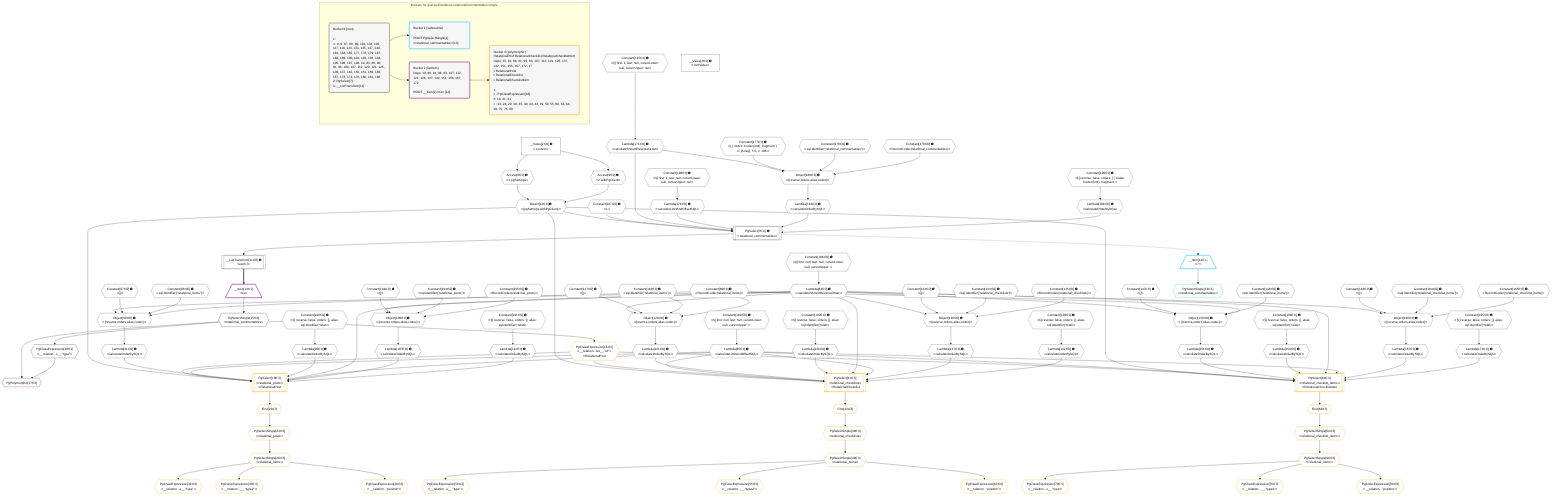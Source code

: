 %%{init: {'themeVariables': { 'fontSize': '12px'}}}%%
graph TD
    classDef path fill:#eee,stroke:#000,color:#000
    classDef plan fill:#fff,stroke-width:1px,color:#000
    classDef itemplan fill:#fff,stroke-width:2px,color:#000
    classDef unbatchedplan fill:#dff,stroke-width:1px,color:#000
    classDef sideeffectplan fill:#fcc,stroke-width:2px,color:#000
    classDef bucket fill:#f6f6f6,color:#000,stroke-width:2px,text-align:left


    %% plan dependencies
    PgSelect7[["PgSelect[7∈0] ➊<br />ᐸrelational_commentablesᐳ"]]:::plan
    Object10{{"Object[10∈0] ➊<br />ᐸ{pgSettings,withPgClient}ᐳ"}}:::plan
    Constant187{{"Constant[187∈0] ➊<br />ᐸ1ᐳ"}}:::plan
    Lambda174{{"Lambda[174∈0] ➊<br />ᐸcalculateShouldReverseOrderᐳ"}}:::plan
    Lambda176{{"Lambda[176∈0] ➊<br />ᐸcalculateLimitAndOffsetSQLᐳ"}}:::plan
    Lambda181{{"Lambda[181∈0] ➊<br />ᐸcalculateOrderBySQLᐳ"}}:::plan
    Lambda186{{"Lambda[186∈0] ➊<br />ᐸcalculateOrderBySQLᐳ"}}:::plan
    Object10 & Constant187 & Lambda174 & Lambda176 & Lambda181 & Lambda186 --> PgSelect7
    Object90{{"Object[90∈0] ➊<br />ᐸ{reverse,orders,alias,codec}ᐳ"}}:::plan
    Lambda83{{"Lambda[83∈0] ➊<br />ᐸcalculateShouldReverseOrderᐳ"}}:::plan
    Constant87{{"Constant[87∈0] ➊<br />ᐸ[]ᐳ"}}:::plan
    Constant88{{"Constant[88∈0] ➊<br />ᐸsql.identifier(”relational_items”)ᐳ"}}:::plan
    Constant89{{"Constant[89∈0] ➊<br />ᐸRecordCodec(relational_items)ᐳ"}}:::plan
    Lambda83 & Constant87 & Constant88 & Constant89 --> Object90
    Object106{{"Object[106∈0] ➊<br />ᐸ{reverse,orders,alias,codec}ᐳ"}}:::plan
    Constant103{{"Constant[103∈0] ➊<br />ᐸ[]ᐳ"}}:::plan
    Constant104{{"Constant[104∈0] ➊<br />ᐸsql.identifier(”relational_posts”)ᐳ"}}:::plan
    Constant105{{"Constant[105∈0] ➊<br />ᐸRecordCodec(relational_posts)ᐳ"}}:::plan
    Lambda83 & Constant103 & Constant104 & Constant105 --> Object106
    Object120{{"Object[120∈0] ➊<br />ᐸ{reverse,orders,alias,codec}ᐳ"}}:::plan
    Constant117{{"Constant[117∈0] ➊<br />ᐸ[]ᐳ"}}:::plan
    Constant118{{"Constant[118∈0] ➊<br />ᐸsql.identifier(”relational_items”)ᐳ"}}:::plan
    Lambda83 & Constant117 & Constant118 & Constant89 --> Object120
    Object136{{"Object[136∈0] ➊<br />ᐸ{reverse,orders,alias,codec}ᐳ"}}:::plan
    Constant133{{"Constant[133∈0] ➊<br />ᐸ[]ᐳ"}}:::plan
    Constant134{{"Constant[134∈0] ➊<br />ᐸsql.identifier(”relational_checklists”)ᐳ"}}:::plan
    Constant135{{"Constant[135∈0] ➊<br />ᐸRecordCodec(relational_checklists)ᐳ"}}:::plan
    Lambda83 & Constant133 & Constant134 & Constant135 --> Object136
    Object150{{"Object[150∈0] ➊<br />ᐸ{reverse,orders,alias,codec}ᐳ"}}:::plan
    Constant147{{"Constant[147∈0] ➊<br />ᐸ[]ᐳ"}}:::plan
    Constant148{{"Constant[148∈0] ➊<br />ᐸsql.identifier(”relational_items”)ᐳ"}}:::plan
    Lambda83 & Constant147 & Constant148 & Constant89 --> Object150
    Object166{{"Object[166∈0] ➊<br />ᐸ{reverse,orders,alias,codec}ᐳ"}}:::plan
    Constant163{{"Constant[163∈0] ➊<br />ᐸ[]ᐳ"}}:::plan
    Constant164{{"Constant[164∈0] ➊<br />ᐸsql.identifier(”relational_checklist_items”)ᐳ"}}:::plan
    Constant165{{"Constant[165∈0] ➊<br />ᐸRecordCodec(relational_checklist_items)ᐳ"}}:::plan
    Lambda83 & Constant163 & Constant164 & Constant165 --> Object166
    Object180{{"Object[180∈0] ➊<br />ᐸ{reverse,orders,alias,codec}ᐳ"}}:::plan
    Constant177{{"Constant[177∈0] ➊<br />ᐸ[ { codec: Codec(int4), fragment: { n: [Array], f: 0, c: 198ᐳ"}}:::plan
    Constant178{{"Constant[178∈0] ➊<br />ᐸsql.identifier(”relational_commentables”)ᐳ"}}:::plan
    Constant179{{"Constant[179∈0] ➊<br />ᐸRecordCodec(relational_commentables)ᐳ"}}:::plan
    Lambda174 & Constant177 & Constant178 & Constant179 --> Object180
    Access8{{"Access[8∈0] ➊<br />ᐸ2.pgSettingsᐳ"}}:::plan
    Access9{{"Access[9∈0] ➊<br />ᐸ2.withPgClientᐳ"}}:::plan
    Access8 & Access9 --> Object10
    __Value2["__Value[2∈0] ➊<br />ᐸcontextᐳ"]:::plan
    __Value2 --> Access8
    __Value2 --> Access9
    __ListTransform11[["__ListTransform[11∈0] ➊<br />ᐸeach:7ᐳ"]]:::plan
    PgSelect7 --> __ListTransform11
    Constant188{{"Constant[188∈0] ➊<br />ᐸ§{ first: null, last: null, cursorLower: null, cursorUpper: ᐳ"}}:::plan
    Constant188 --> Lambda83
    Lambda86{{"Lambda[86∈0] ➊<br />ᐸcalculateLimitAndOffsetSQLᐳ"}}:::plan
    Constant189{{"Constant[189∈0] ➊<br />ᐸ§{ first: null, last: null, cursorLower: null, cursorUpper: ᐳ"}}:::plan
    Constant189 --> Lambda86
    Lambda91{{"Lambda[91∈0] ➊<br />ᐸcalculateOrderBySQLᐳ"}}:::plan
    Object90 --> Lambda91
    Lambda96{{"Lambda[96∈0] ➊<br />ᐸcalculateOrderBySQLᐳ"}}:::plan
    Constant190{{"Constant[190∈0] ➊<br />ᐸ§{ reverse: false, orders: [], alias: sql.identifier(”relatiᐳ"}}:::plan
    Constant190 --> Lambda96
    Lambda107{{"Lambda[107∈0] ➊<br />ᐸcalculateOrderBySQLᐳ"}}:::plan
    Object106 --> Lambda107
    Lambda112{{"Lambda[112∈0] ➊<br />ᐸcalculateOrderBySQLᐳ"}}:::plan
    Constant191{{"Constant[191∈0] ➊<br />ᐸ§{ reverse: false, orders: [], alias: sql.identifier(”relatiᐳ"}}:::plan
    Constant191 --> Lambda112
    Lambda121{{"Lambda[121∈0] ➊<br />ᐸcalculateOrderBySQLᐳ"}}:::plan
    Object120 --> Lambda121
    Lambda126{{"Lambda[126∈0] ➊<br />ᐸcalculateOrderBySQLᐳ"}}:::plan
    Constant192{{"Constant[192∈0] ➊<br />ᐸ§{ reverse: false, orders: [], alias: sql.identifier(”relatiᐳ"}}:::plan
    Constant192 --> Lambda126
    Lambda137{{"Lambda[137∈0] ➊<br />ᐸcalculateOrderBySQLᐳ"}}:::plan
    Object136 --> Lambda137
    Lambda142{{"Lambda[142∈0] ➊<br />ᐸcalculateOrderBySQLᐳ"}}:::plan
    Constant193{{"Constant[193∈0] ➊<br />ᐸ§{ reverse: false, orders: [], alias: sql.identifier(”relatiᐳ"}}:::plan
    Constant193 --> Lambda142
    Lambda151{{"Lambda[151∈0] ➊<br />ᐸcalculateOrderBySQLᐳ"}}:::plan
    Object150 --> Lambda151
    Lambda156{{"Lambda[156∈0] ➊<br />ᐸcalculateOrderBySQLᐳ"}}:::plan
    Constant194{{"Constant[194∈0] ➊<br />ᐸ§{ reverse: false, orders: [], alias: sql.identifier(”relatiᐳ"}}:::plan
    Constant194 --> Lambda156
    Lambda167{{"Lambda[167∈0] ➊<br />ᐸcalculateOrderBySQLᐳ"}}:::plan
    Object166 --> Lambda167
    Lambda172{{"Lambda[172∈0] ➊<br />ᐸcalculateOrderBySQLᐳ"}}:::plan
    Constant195{{"Constant[195∈0] ➊<br />ᐸ§{ reverse: false, orders: [], alias: sql.identifier(”relatiᐳ"}}:::plan
    Constant195 --> Lambda172
    Constant197{{"Constant[197∈0] ➊<br />ᐸ§{ first: 1, last: null, cursorLower: null, cursorUpper: nulᐳ"}}:::plan
    Constant197 --> Lambda174
    Constant198{{"Constant[198∈0] ➊<br />ᐸ§{ first: 1, last: null, cursorLower: null, cursorUpper: nulᐳ"}}:::plan
    Constant198 --> Lambda176
    Object180 --> Lambda181
    Constant196{{"Constant[196∈0] ➊<br />ᐸ§{ reverse: false, orders: [ { codec: Codec(int4), fragment:ᐳ"}}:::plan
    Constant196 --> Lambda186
    __Value4["__Value[4∈0] ➊<br />ᐸrootValueᐳ"]:::plan
    __Item12[/"__Item[12∈1]<br />ᐸ7ᐳ"\]:::itemplan
    PgSelect7 -.-> __Item12
    PgSelectSingle13{{"PgSelectSingle[13∈1]<br />ᐸrelational_commentablesᐳ"}}:::plan
    __Item12 --> PgSelectSingle13
    PgPolymorphic17{{"PgPolymorphic[17∈2]"}}:::plan
    PgSelectSingle15{{"PgSelectSingle[15∈2]<br />ᐸrelational_commentablesᐳ"}}:::plan
    PgClassExpression16{{"PgClassExpression[16∈2]<br />ᐸ__relation...s__.”type”ᐳ"}}:::plan
    PgSelectSingle15 & PgClassExpression16 --> PgPolymorphic17
    __Item14[/"__Item[14∈2]<br />ᐸ11ᐳ"\]:::itemplan
    __ListTransform11 ==> __Item14
    __Item14 --> PgSelectSingle15
    PgSelectSingle15 --> PgClassExpression16
    PgSelect19[["PgSelect[19∈3]<br />ᐸrelational_postsᐳ<br />ᐳRelationalPost"]]:::plan
    PgClassExpression18{{"PgClassExpression[18∈3]<br />ᐸ__relation...les__.”id”ᐳ<br />ᐳRelationalPost"}}:::plan
    Object10 & PgClassExpression18 & Lambda86 & Lambda91 & Lambda96 & Lambda83 & Lambda86 & Lambda107 & Lambda112 --> PgSelect19
    PgSelect41[["PgSelect[41∈3]<br />ᐸrelational_checklistsᐳ<br />ᐳRelationalChecklist"]]:::plan
    Object10 & PgClassExpression18 & Lambda86 & Lambda121 & Lambda126 & Lambda83 & Lambda86 & Lambda137 & Lambda142 --> PgSelect41
    PgSelect61[["PgSelect[61∈3]<br />ᐸrelational_checklist_itemsᐳ<br />ᐳRelationalChecklistItem"]]:::plan
    Object10 & PgClassExpression18 & Lambda86 & Lambda151 & Lambda156 & Lambda83 & Lambda86 & Lambda167 & Lambda172 --> PgSelect61
    PgSelectSingle15 --> PgClassExpression18
    First23{{"First[23∈3]"}}:::plan
    PgSelect19 --> First23
    PgSelectSingle24{{"PgSelectSingle[24∈3]<br />ᐸrelational_postsᐳ"}}:::plan
    First23 --> PgSelectSingle24
    PgSelectSingle29{{"PgSelectSingle[29∈3]<br />ᐸrelational_itemsᐳ"}}:::plan
    PgSelectSingle24 --> PgSelectSingle29
    PgClassExpression30{{"PgClassExpression[30∈3]<br />ᐸ__relation...s__.”type”ᐳ"}}:::plan
    PgSelectSingle29 --> PgClassExpression30
    PgClassExpression35{{"PgClassExpression[35∈3]<br />ᐸ__relation...__.”type2”ᐳ"}}:::plan
    PgSelectSingle29 --> PgClassExpression35
    PgClassExpression40{{"PgClassExpression[40∈3]<br />ᐸ__relation...”position”ᐳ"}}:::plan
    PgSelectSingle29 --> PgClassExpression40
    First43{{"First[43∈3]"}}:::plan
    PgSelect41 --> First43
    PgSelectSingle44{{"PgSelectSingle[44∈3]<br />ᐸrelational_checklistsᐳ"}}:::plan
    First43 --> PgSelectSingle44
    PgSelectSingle49{{"PgSelectSingle[49∈3]<br />ᐸrelational_itemsᐳ"}}:::plan
    PgSelectSingle44 --> PgSelectSingle49
    PgClassExpression50{{"PgClassExpression[50∈3]<br />ᐸ__relation...s__.”type”ᐳ"}}:::plan
    PgSelectSingle49 --> PgClassExpression50
    PgClassExpression55{{"PgClassExpression[55∈3]<br />ᐸ__relation...__.”type2”ᐳ"}}:::plan
    PgSelectSingle49 --> PgClassExpression55
    PgClassExpression60{{"PgClassExpression[60∈3]<br />ᐸ__relation...”position”ᐳ"}}:::plan
    PgSelectSingle49 --> PgClassExpression60
    First63{{"First[63∈3]"}}:::plan
    PgSelect61 --> First63
    PgSelectSingle64{{"PgSelectSingle[64∈3]<br />ᐸrelational_checklist_itemsᐳ"}}:::plan
    First63 --> PgSelectSingle64
    PgSelectSingle69{{"PgSelectSingle[69∈3]<br />ᐸrelational_itemsᐳ"}}:::plan
    PgSelectSingle64 --> PgSelectSingle69
    PgClassExpression70{{"PgClassExpression[70∈3]<br />ᐸ__relation...s__.”type”ᐳ"}}:::plan
    PgSelectSingle69 --> PgClassExpression70
    PgClassExpression75{{"PgClassExpression[75∈3]<br />ᐸ__relation...__.”type2”ᐳ"}}:::plan
    PgSelectSingle69 --> PgClassExpression75
    PgClassExpression80{{"PgClassExpression[80∈3]<br />ᐸ__relation...”position”ᐳ"}}:::plan
    PgSelectSingle69 --> PgClassExpression80

    %% define steps

    subgraph "Buckets for queries/interfaces-relational/commentables-simple"
    Bucket0("Bucket 0 (root)<br /><br />1: <br />ᐳ: 8, 9, 87, 88, 89, 103, 104, 105, 117, 118, 133, 134, 135, 147, 148, 163, 164, 165, 177, 178, 179, 187, 188, 189, 190, 191, 192, 193, 194, 195, 196, 197, 198, 10, 83, 86, 90, 91, 96, 106, 107, 112, 120, 121, 126, 136, 137, 142, 150, 151, 156, 166, 167, 172, 174, 176, 180, 181, 186<br />2: PgSelect[7]<br />3: __ListTransform[11]"):::bucket
    classDef bucket0 stroke:#696969
    class Bucket0,__Value2,__Value4,PgSelect7,Access8,Access9,Object10,__ListTransform11,Lambda83,Lambda86,Constant87,Constant88,Constant89,Object90,Lambda91,Lambda96,Constant103,Constant104,Constant105,Object106,Lambda107,Lambda112,Constant117,Constant118,Object120,Lambda121,Lambda126,Constant133,Constant134,Constant135,Object136,Lambda137,Lambda142,Constant147,Constant148,Object150,Lambda151,Lambda156,Constant163,Constant164,Constant165,Object166,Lambda167,Lambda172,Lambda174,Lambda176,Constant177,Constant178,Constant179,Object180,Lambda181,Lambda186,Constant187,Constant188,Constant189,Constant190,Constant191,Constant192,Constant193,Constant194,Constant195,Constant196,Constant197,Constant198 bucket0
    Bucket1("Bucket 1 (subroutine)<br /><br />ROOT PgSelectSingle{1}ᐸrelational_commentablesᐳ[13]"):::bucket
    classDef bucket1 stroke:#00bfff
    class Bucket1,__Item12,PgSelectSingle13 bucket1
    Bucket2("Bucket 2 (listItem)<br />Deps: 10, 86, 91, 96, 83, 107, 112, 121, 126, 137, 142, 151, 156, 167, 172<br /><br />ROOT __Item{2}ᐸ11ᐳ[14]"):::bucket
    classDef bucket2 stroke:#7f007f
    class Bucket2,__Item14,PgSelectSingle15,PgClassExpression16,PgPolymorphic17 bucket2
    Bucket3("Bucket 3 (polymorphic)<br />RelationalPost,RelationalChecklist,RelationalChecklistItem<br />Deps: 15, 10, 86, 91, 96, 83, 107, 112, 121, 126, 137, 142, 151, 156, 167, 172, 17<br />ᐳRelationalPost<br />ᐳRelationalChecklist<br />ᐳRelationalChecklistItem<br /><br />1: <br />ᐳ: PgClassExpression[18]<br />2: 19, 41, 61<br />ᐳ: 23, 24, 29, 30, 35, 40, 43, 44, 49, 50, 55, 60, 63, 64, 69, 70, 75, 80"):::bucket
    classDef bucket3 stroke:#ffa500
    class Bucket3,PgClassExpression18,PgSelect19,First23,PgSelectSingle24,PgSelectSingle29,PgClassExpression30,PgClassExpression35,PgClassExpression40,PgSelect41,First43,PgSelectSingle44,PgSelectSingle49,PgClassExpression50,PgClassExpression55,PgClassExpression60,PgSelect61,First63,PgSelectSingle64,PgSelectSingle69,PgClassExpression70,PgClassExpression75,PgClassExpression80 bucket3
    Bucket0 --> Bucket1 & Bucket2
    Bucket2 --> Bucket3
    end